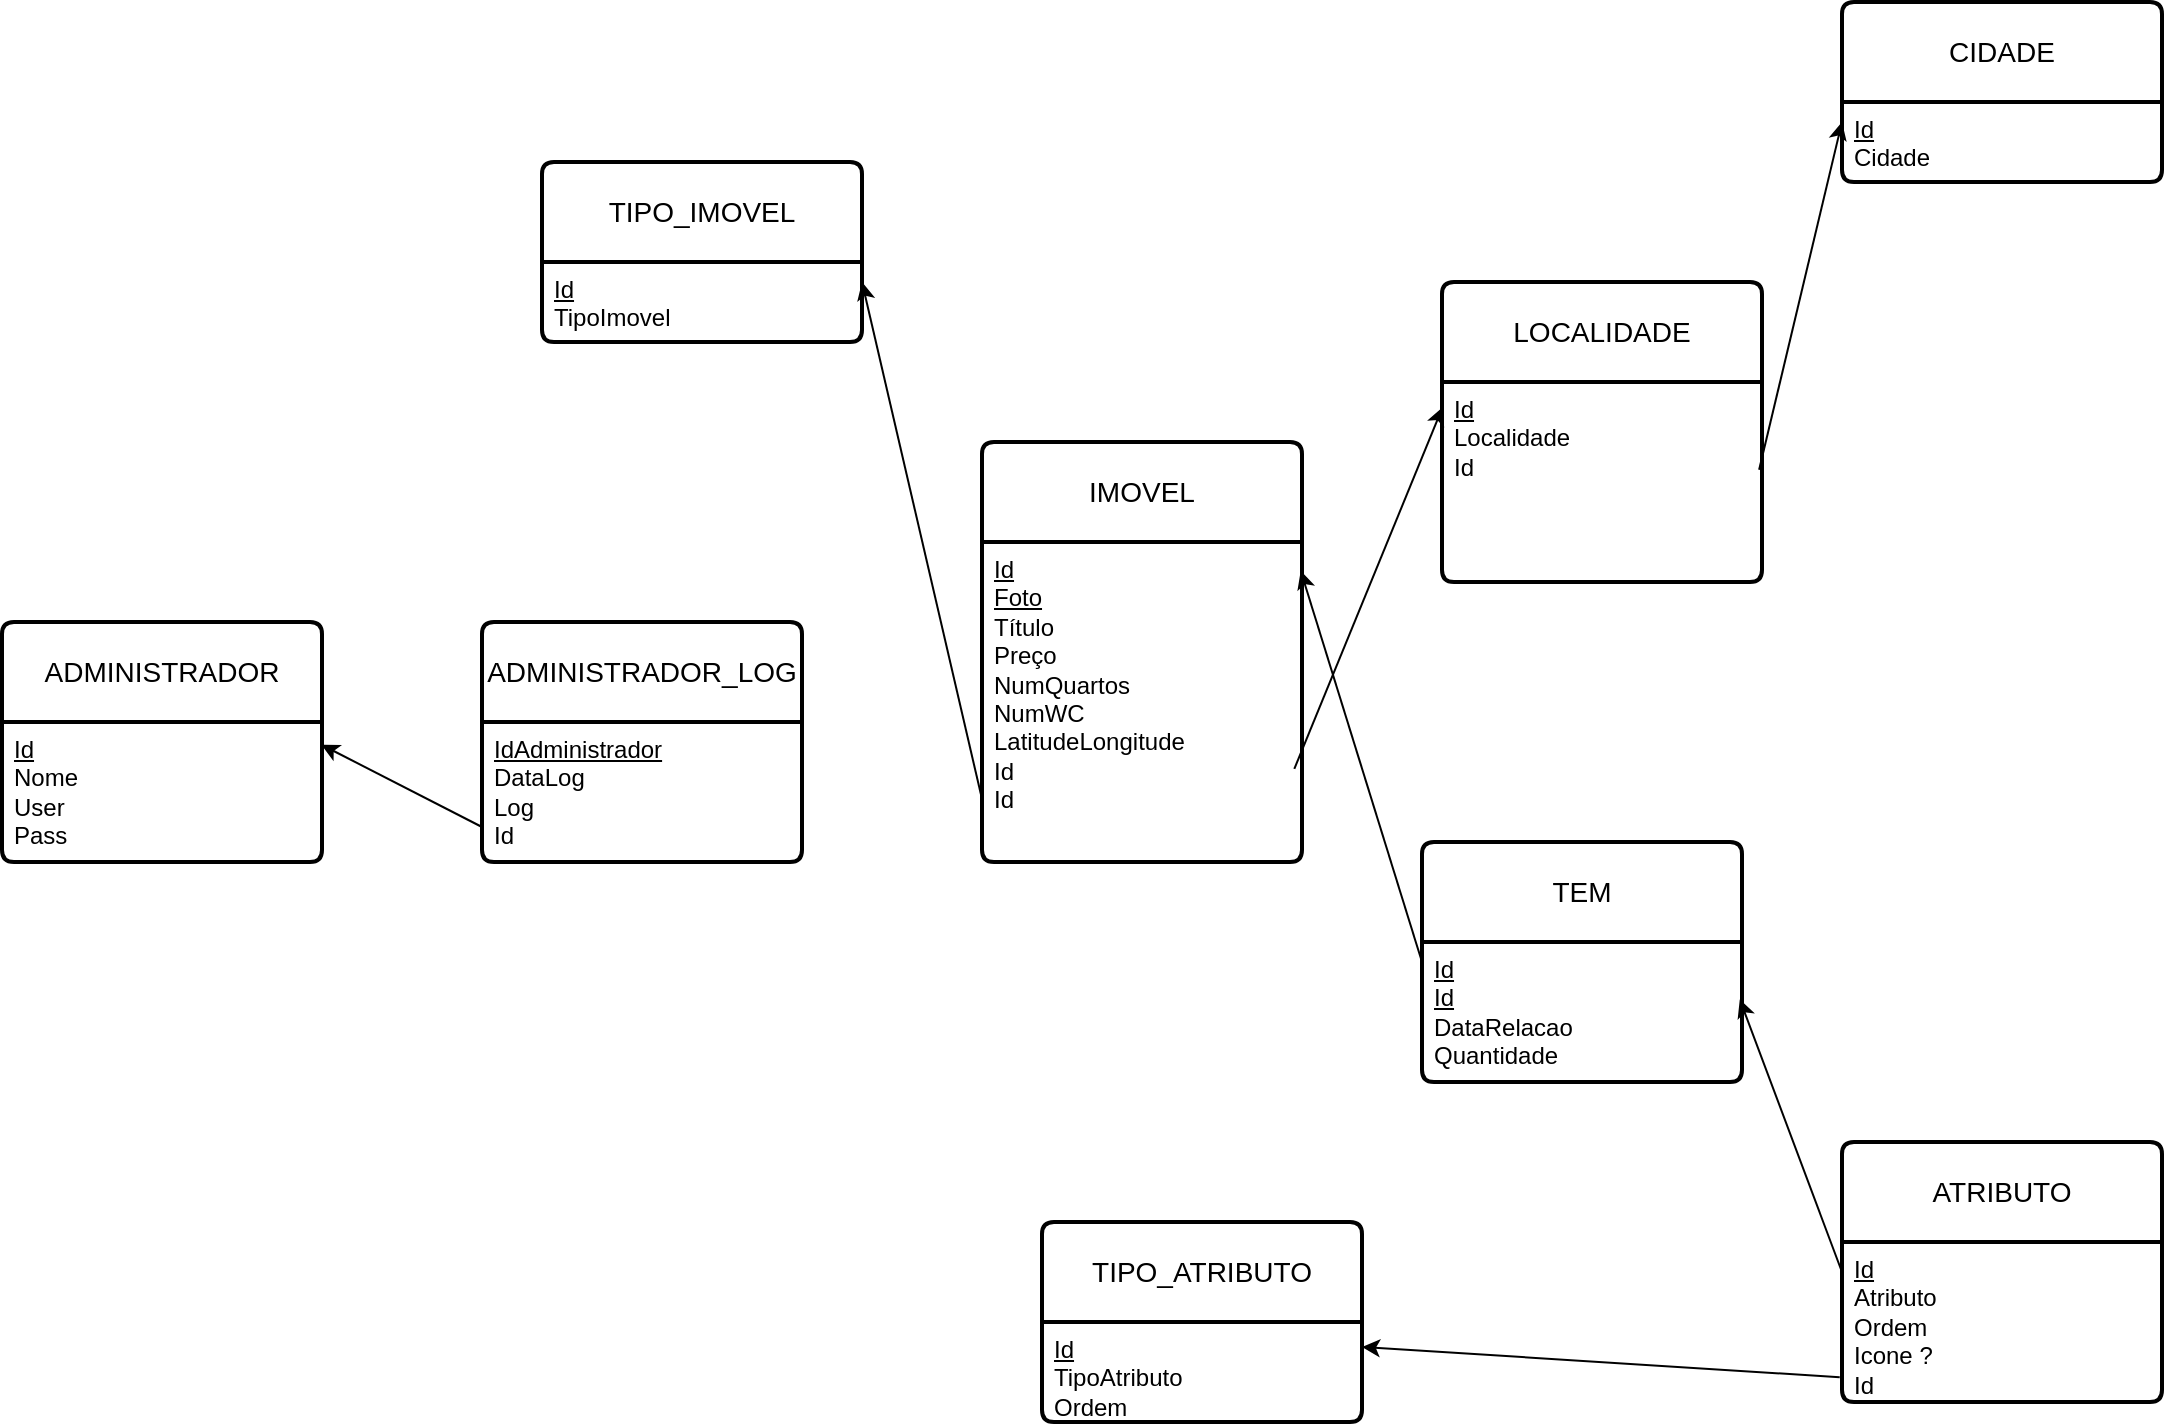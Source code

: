 <mxfile version="28.2.7">
  <diagram name="Página-1" id="3JuTgJGZ8qk_Prqm61UE">
    <mxGraphModel dx="1483" dy="944" grid="1" gridSize="10" guides="1" tooltips="1" connect="1" arrows="1" fold="1" page="1" pageScale="1" pageWidth="827" pageHeight="1169" math="0" shadow="0">
      <root>
        <mxCell id="0" />
        <mxCell id="1" parent="0" />
        <mxCell id="kZ7_r7lV-dHYlGcdujMQ-1" value="ADMINISTRADOR_LOG" style="swimlane;childLayout=stackLayout;horizontal=1;startSize=50;horizontalStack=0;rounded=1;fontSize=14;fontStyle=0;strokeWidth=2;resizeParent=0;resizeLast=1;shadow=0;dashed=0;align=center;arcSize=4;whiteSpace=wrap;html=1;" vertex="1" parent="1">
          <mxGeometry x="260" y="360" width="160" height="120" as="geometry" />
        </mxCell>
        <mxCell id="kZ7_r7lV-dHYlGcdujMQ-2" value="&lt;u&gt;IdAdministrador&lt;/u&gt;&lt;div&gt;DataLog&lt;/div&gt;&lt;div&gt;Log&lt;/div&gt;&lt;div&gt;Id&lt;/div&gt;" style="align=left;strokeColor=none;fillColor=none;spacingLeft=4;spacingRight=4;fontSize=12;verticalAlign=top;resizable=0;rotatable=0;part=1;html=1;whiteSpace=wrap;" vertex="1" parent="kZ7_r7lV-dHYlGcdujMQ-1">
          <mxGeometry y="50" width="160" height="70" as="geometry" />
        </mxCell>
        <mxCell id="kZ7_r7lV-dHYlGcdujMQ-3" value="IMOVEL" style="swimlane;childLayout=stackLayout;horizontal=1;startSize=50;horizontalStack=0;rounded=1;fontSize=14;fontStyle=0;strokeWidth=2;resizeParent=0;resizeLast=1;shadow=0;align=center;arcSize=4;whiteSpace=wrap;html=1;" vertex="1" parent="1">
          <mxGeometry x="510" y="270" width="160" height="210" as="geometry" />
        </mxCell>
        <mxCell id="kZ7_r7lV-dHYlGcdujMQ-4" value="&lt;u&gt;Id&lt;/u&gt;&lt;div&gt;&lt;u&gt;Foto&lt;br&gt;&lt;/u&gt;&lt;div&gt;Título&lt;/div&gt;&lt;div&gt;Preço&lt;/div&gt;&lt;div&gt;NumQuartos&lt;/div&gt;&lt;div&gt;NumWC&lt;/div&gt;&lt;div&gt;LatitudeLongitude&lt;/div&gt;&lt;/div&gt;&lt;div&gt;Id&lt;/div&gt;&lt;div&gt;Id&lt;/div&gt;" style="align=left;strokeColor=none;fillColor=none;spacingLeft=4;spacingRight=4;fontSize=12;verticalAlign=top;resizable=0;rotatable=0;part=1;html=1;whiteSpace=wrap;" vertex="1" parent="kZ7_r7lV-dHYlGcdujMQ-3">
          <mxGeometry y="50" width="160" height="160" as="geometry" />
        </mxCell>
        <mxCell id="kZ7_r7lV-dHYlGcdujMQ-5" value="LOCALIDADE" style="swimlane;childLayout=stackLayout;horizontal=1;startSize=50;horizontalStack=0;rounded=1;fontSize=14;fontStyle=0;strokeWidth=2;resizeParent=0;resizeLast=1;shadow=0;dashed=0;align=center;arcSize=4;whiteSpace=wrap;html=1;" vertex="1" parent="1">
          <mxGeometry x="740" y="190" width="160" height="150" as="geometry" />
        </mxCell>
        <mxCell id="kZ7_r7lV-dHYlGcdujMQ-6" value="&lt;u&gt;Id&lt;/u&gt;&lt;div&gt;Localidade&lt;/div&gt;&lt;div&gt;Id&lt;/div&gt;" style="align=left;strokeColor=none;fillColor=none;spacingLeft=4;spacingRight=4;fontSize=12;verticalAlign=top;resizable=0;rotatable=0;part=1;html=1;whiteSpace=wrap;" vertex="1" parent="kZ7_r7lV-dHYlGcdujMQ-5">
          <mxGeometry y="50" width="160" height="100" as="geometry" />
        </mxCell>
        <mxCell id="kZ7_r7lV-dHYlGcdujMQ-7" value="TIPO_ATRIBUTO" style="swimlane;childLayout=stackLayout;horizontal=1;startSize=50;horizontalStack=0;rounded=1;fontSize=14;fontStyle=0;strokeWidth=2;resizeParent=0;resizeLast=1;shadow=0;dashed=0;align=center;arcSize=4;whiteSpace=wrap;html=1;" vertex="1" parent="1">
          <mxGeometry x="540" y="660" width="160" height="100" as="geometry" />
        </mxCell>
        <mxCell id="kZ7_r7lV-dHYlGcdujMQ-8" value="&lt;u&gt;Id&lt;/u&gt;&lt;div&gt;TipoAtributo&lt;/div&gt;&lt;div&gt;Ordem&lt;/div&gt;" style="align=left;strokeColor=none;fillColor=none;spacingLeft=4;spacingRight=4;fontSize=12;verticalAlign=top;resizable=0;rotatable=0;part=1;html=1;whiteSpace=wrap;" vertex="1" parent="kZ7_r7lV-dHYlGcdujMQ-7">
          <mxGeometry y="50" width="160" height="50" as="geometry" />
        </mxCell>
        <mxCell id="kZ7_r7lV-dHYlGcdujMQ-9" value="TIPO_IMOVEL" style="swimlane;childLayout=stackLayout;horizontal=1;startSize=50;horizontalStack=0;rounded=1;fontSize=14;fontStyle=0;strokeWidth=2;resizeParent=0;resizeLast=1;shadow=0;dashed=0;align=center;arcSize=4;whiteSpace=wrap;html=1;" vertex="1" parent="1">
          <mxGeometry x="290" y="130" width="160" height="90" as="geometry" />
        </mxCell>
        <mxCell id="kZ7_r7lV-dHYlGcdujMQ-10" value="&lt;u&gt;Id&lt;/u&gt;&lt;div&gt;TipoImovel&lt;/div&gt;" style="align=left;strokeColor=none;fillColor=none;spacingLeft=4;spacingRight=4;fontSize=12;verticalAlign=top;resizable=0;rotatable=0;part=1;html=1;whiteSpace=wrap;" vertex="1" parent="kZ7_r7lV-dHYlGcdujMQ-9">
          <mxGeometry y="50" width="160" height="40" as="geometry" />
        </mxCell>
        <mxCell id="kZ7_r7lV-dHYlGcdujMQ-11" value="CIDADE" style="swimlane;childLayout=stackLayout;horizontal=1;startSize=50;horizontalStack=0;rounded=1;fontSize=14;fontStyle=0;strokeWidth=2;resizeParent=0;resizeLast=1;shadow=0;dashed=0;align=center;arcSize=4;whiteSpace=wrap;html=1;" vertex="1" parent="1">
          <mxGeometry x="940" y="50" width="160" height="90" as="geometry" />
        </mxCell>
        <mxCell id="kZ7_r7lV-dHYlGcdujMQ-12" value="&lt;u&gt;Id&lt;/u&gt;&lt;div&gt;Cidade&lt;/div&gt;" style="align=left;strokeColor=none;fillColor=none;spacingLeft=4;spacingRight=4;fontSize=12;verticalAlign=top;resizable=0;rotatable=0;part=1;html=1;whiteSpace=wrap;" vertex="1" parent="kZ7_r7lV-dHYlGcdujMQ-11">
          <mxGeometry y="50" width="160" height="40" as="geometry" />
        </mxCell>
        <mxCell id="kZ7_r7lV-dHYlGcdujMQ-13" value="ATRIBUTO" style="swimlane;childLayout=stackLayout;horizontal=1;startSize=50;horizontalStack=0;rounded=1;fontSize=14;fontStyle=0;strokeWidth=2;resizeParent=0;resizeLast=1;shadow=0;dashed=0;align=center;arcSize=4;whiteSpace=wrap;html=1;" vertex="1" parent="1">
          <mxGeometry x="940" y="620" width="160" height="130" as="geometry" />
        </mxCell>
        <mxCell id="kZ7_r7lV-dHYlGcdujMQ-14" value="&lt;u&gt;Id&lt;/u&gt;&lt;div&gt;Atributo&lt;/div&gt;&lt;div&gt;Ordem&lt;/div&gt;&lt;div&gt;Icone ?&lt;/div&gt;&lt;div&gt;Id&lt;/div&gt;" style="align=left;strokeColor=none;fillColor=none;spacingLeft=4;spacingRight=4;fontSize=12;verticalAlign=top;resizable=0;rotatable=0;part=1;html=1;whiteSpace=wrap;" vertex="1" parent="kZ7_r7lV-dHYlGcdujMQ-13">
          <mxGeometry y="50" width="160" height="80" as="geometry" />
        </mxCell>
        <mxCell id="kZ7_r7lV-dHYlGcdujMQ-19" value="ADMINISTRADOR" style="swimlane;childLayout=stackLayout;horizontal=1;startSize=50;horizontalStack=0;rounded=1;fontSize=14;fontStyle=0;strokeWidth=2;resizeParent=0;resizeLast=1;shadow=0;dashed=0;align=center;arcSize=4;whiteSpace=wrap;html=1;" vertex="1" parent="1">
          <mxGeometry x="20" y="360" width="160" height="120" as="geometry" />
        </mxCell>
        <mxCell id="kZ7_r7lV-dHYlGcdujMQ-20" value="&lt;u&gt;Id&lt;/u&gt;&lt;div&gt;Nome&lt;/div&gt;&lt;div&gt;User&lt;/div&gt;&lt;div&gt;Pass&lt;/div&gt;" style="align=left;strokeColor=none;fillColor=none;spacingLeft=4;spacingRight=4;fontSize=12;verticalAlign=top;resizable=0;rotatable=0;part=1;html=1;whiteSpace=wrap;" vertex="1" parent="kZ7_r7lV-dHYlGcdujMQ-19">
          <mxGeometry y="50" width="160" height="70" as="geometry" />
        </mxCell>
        <mxCell id="kZ7_r7lV-dHYlGcdujMQ-21" value="" style="endArrow=classic;html=1;rounded=0;entryX=0;entryY=0.25;entryDx=0;entryDy=0;exitX=0.991;exitY=0.439;exitDx=0;exitDy=0;exitPerimeter=0;" edge="1" parent="1" source="kZ7_r7lV-dHYlGcdujMQ-6" target="kZ7_r7lV-dHYlGcdujMQ-12">
          <mxGeometry width="50" height="50" relative="1" as="geometry">
            <mxPoint x="760" y="480" as="sourcePoint" />
            <mxPoint x="810" y="430" as="targetPoint" />
          </mxGeometry>
        </mxCell>
        <mxCell id="kZ7_r7lV-dHYlGcdujMQ-22" value="" style="endArrow=classic;html=1;rounded=0;entryX=0.002;entryY=0.126;entryDx=0;entryDy=0;entryPerimeter=0;exitX=0.976;exitY=0.709;exitDx=0;exitDy=0;exitPerimeter=0;" edge="1" parent="1" source="kZ7_r7lV-dHYlGcdujMQ-4" target="kZ7_r7lV-dHYlGcdujMQ-6">
          <mxGeometry width="50" height="50" relative="1" as="geometry">
            <mxPoint x="740" y="250" as="sourcePoint" />
            <mxPoint x="750" y="410" as="targetPoint" />
          </mxGeometry>
        </mxCell>
        <mxCell id="kZ7_r7lV-dHYlGcdujMQ-23" value="" style="endArrow=classic;html=1;rounded=0;entryX=1;entryY=0.25;entryDx=0;entryDy=0;exitX=0.002;exitY=0.812;exitDx=0;exitDy=0;exitPerimeter=0;" edge="1" parent="1" source="kZ7_r7lV-dHYlGcdujMQ-4" target="kZ7_r7lV-dHYlGcdujMQ-10">
          <mxGeometry width="50" height="50" relative="1" as="geometry">
            <mxPoint x="700" y="290" as="sourcePoint" />
            <mxPoint x="750" y="240" as="targetPoint" />
          </mxGeometry>
        </mxCell>
        <mxCell id="kZ7_r7lV-dHYlGcdujMQ-24" value="" style="endArrow=classic;html=1;rounded=0;entryX=0.998;entryY=0.162;entryDx=0;entryDy=0;entryPerimeter=0;exitX=0;exitY=0.75;exitDx=0;exitDy=0;" edge="1" parent="1" source="kZ7_r7lV-dHYlGcdujMQ-2" target="kZ7_r7lV-dHYlGcdujMQ-20">
          <mxGeometry width="50" height="50" relative="1" as="geometry">
            <mxPoint x="120" y="450" as="sourcePoint" />
            <mxPoint x="170" y="400" as="targetPoint" />
          </mxGeometry>
        </mxCell>
        <mxCell id="kZ7_r7lV-dHYlGcdujMQ-27" value="TEM" style="swimlane;childLayout=stackLayout;horizontal=1;startSize=50;horizontalStack=0;rounded=1;fontSize=14;fontStyle=0;strokeWidth=2;resizeParent=0;resizeLast=1;shadow=0;dashed=0;align=center;arcSize=4;whiteSpace=wrap;html=1;" vertex="1" parent="1">
          <mxGeometry x="730" y="470" width="160" height="120" as="geometry" />
        </mxCell>
        <mxCell id="kZ7_r7lV-dHYlGcdujMQ-28" value="&lt;u&gt;Id&lt;/u&gt;&lt;div&gt;&lt;u&gt;Id&lt;/u&gt;&lt;/div&gt;&lt;div&gt;DataRelacao&lt;/div&gt;&lt;div&gt;Quantidade&lt;/div&gt;" style="align=left;strokeColor=none;fillColor=none;spacingLeft=4;spacingRight=4;fontSize=12;verticalAlign=top;resizable=0;rotatable=0;part=1;html=1;whiteSpace=wrap;" vertex="1" parent="kZ7_r7lV-dHYlGcdujMQ-27">
          <mxGeometry y="50" width="160" height="70" as="geometry" />
        </mxCell>
        <mxCell id="kZ7_r7lV-dHYlGcdujMQ-29" value="" style="endArrow=classic;html=1;rounded=0;entryX=0.996;entryY=0.09;entryDx=0;entryDy=0;entryPerimeter=0;exitX=0;exitY=0.5;exitDx=0;exitDy=0;" edge="1" parent="1" source="kZ7_r7lV-dHYlGcdujMQ-27" target="kZ7_r7lV-dHYlGcdujMQ-4">
          <mxGeometry width="50" height="50" relative="1" as="geometry">
            <mxPoint x="720" y="380" as="sourcePoint" />
            <mxPoint x="770" y="330" as="targetPoint" />
          </mxGeometry>
        </mxCell>
        <mxCell id="kZ7_r7lV-dHYlGcdujMQ-30" value="" style="endArrow=classic;html=1;rounded=0;entryX=0.993;entryY=0.41;entryDx=0;entryDy=0;entryPerimeter=0;exitX=0;exitY=0.5;exitDx=0;exitDy=0;" edge="1" parent="1" source="kZ7_r7lV-dHYlGcdujMQ-13" target="kZ7_r7lV-dHYlGcdujMQ-28">
          <mxGeometry width="50" height="50" relative="1" as="geometry">
            <mxPoint x="720" y="380" as="sourcePoint" />
            <mxPoint x="770" y="330" as="targetPoint" />
          </mxGeometry>
        </mxCell>
        <mxCell id="kZ7_r7lV-dHYlGcdujMQ-31" value="" style="endArrow=classic;html=1;rounded=0;exitX=-0.007;exitY=0.845;exitDx=0;exitDy=0;exitPerimeter=0;entryX=1;entryY=0.25;entryDx=0;entryDy=0;" edge="1" parent="1" source="kZ7_r7lV-dHYlGcdujMQ-14" target="kZ7_r7lV-dHYlGcdujMQ-8">
          <mxGeometry width="50" height="50" relative="1" as="geometry">
            <mxPoint x="720" y="600" as="sourcePoint" />
            <mxPoint x="770" y="550" as="targetPoint" />
          </mxGeometry>
        </mxCell>
      </root>
    </mxGraphModel>
  </diagram>
</mxfile>

